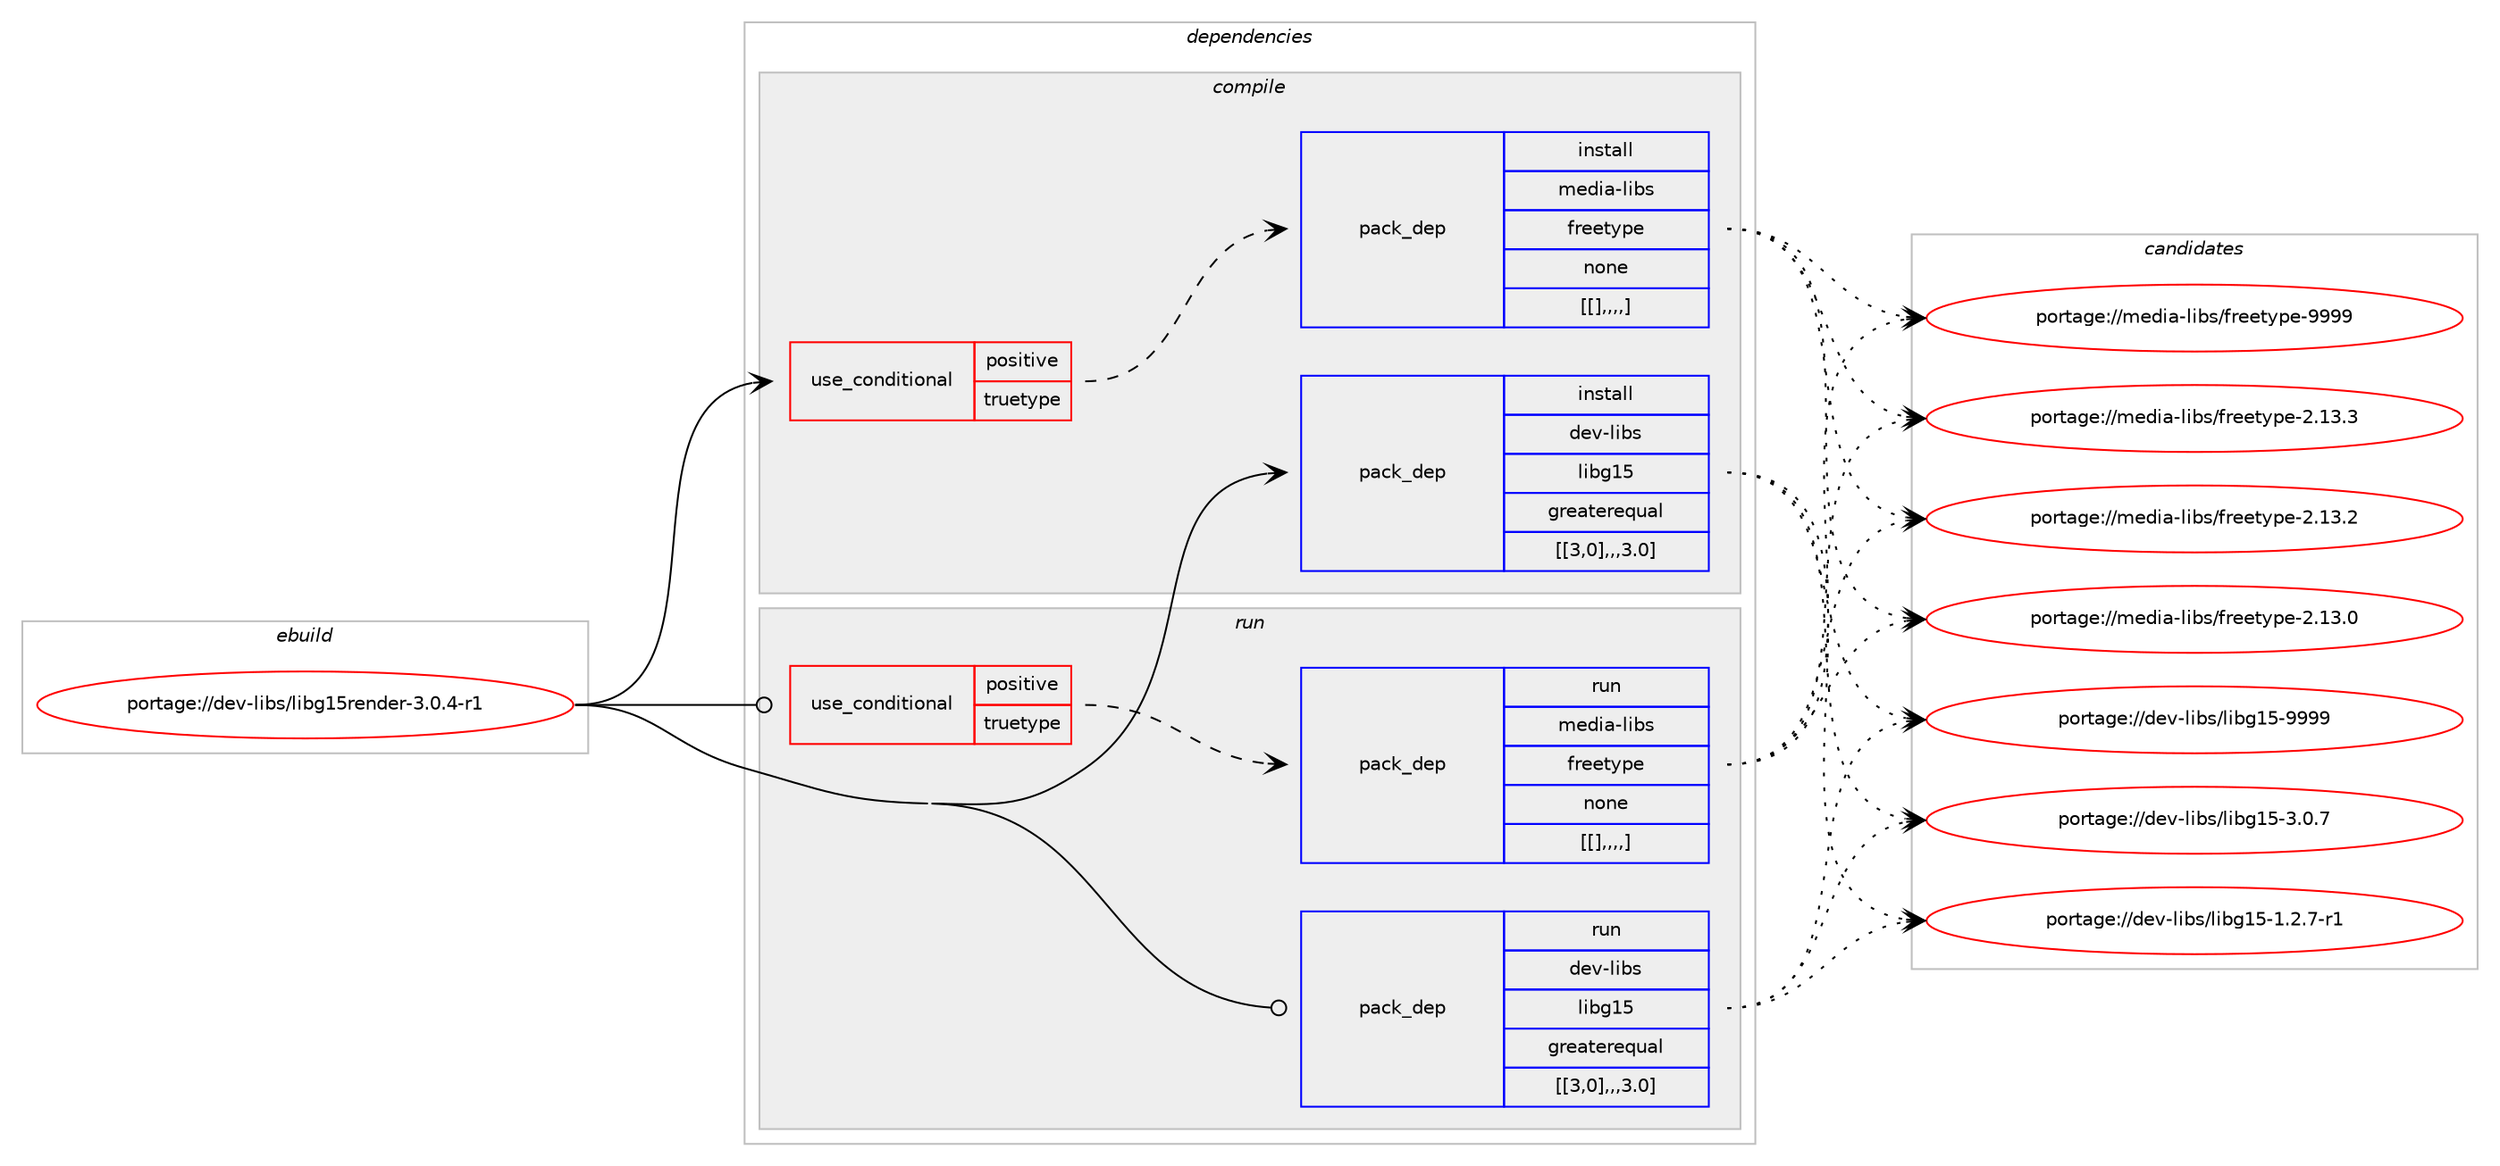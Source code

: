 digraph prolog {

# *************
# Graph options
# *************

newrank=true;
concentrate=true;
compound=true;
graph [rankdir=LR,fontname=Helvetica,fontsize=10,ranksep=1.5];#, ranksep=2.5, nodesep=0.2];
edge  [arrowhead=vee];
node  [fontname=Helvetica,fontsize=10];

# **********
# The ebuild
# **********

subgraph cluster_leftcol {
color=gray;
label=<<i>ebuild</i>>;
id [label="portage://dev-libs/libg15render-3.0.4-r1", color=red, width=4, href="../dev-libs/libg15render-3.0.4-r1.svg"];
}

# ****************
# The dependencies
# ****************

subgraph cluster_midcol {
color=gray;
label=<<i>dependencies</i>>;
subgraph cluster_compile {
fillcolor="#eeeeee";
style=filled;
label=<<i>compile</i>>;
subgraph cond27166 {
dependency110642 [label=<<TABLE BORDER="0" CELLBORDER="1" CELLSPACING="0" CELLPADDING="4"><TR><TD ROWSPAN="3" CELLPADDING="10">use_conditional</TD></TR><TR><TD>positive</TD></TR><TR><TD>truetype</TD></TR></TABLE>>, shape=none, color=red];
subgraph pack82313 {
dependency110643 [label=<<TABLE BORDER="0" CELLBORDER="1" CELLSPACING="0" CELLPADDING="4" WIDTH="220"><TR><TD ROWSPAN="6" CELLPADDING="30">pack_dep</TD></TR><TR><TD WIDTH="110">install</TD></TR><TR><TD>media-libs</TD></TR><TR><TD>freetype</TD></TR><TR><TD>none</TD></TR><TR><TD>[[],,,,]</TD></TR></TABLE>>, shape=none, color=blue];
}
dependency110642:e -> dependency110643:w [weight=20,style="dashed",arrowhead="vee"];
}
id:e -> dependency110642:w [weight=20,style="solid",arrowhead="vee"];
subgraph pack82314 {
dependency110644 [label=<<TABLE BORDER="0" CELLBORDER="1" CELLSPACING="0" CELLPADDING="4" WIDTH="220"><TR><TD ROWSPAN="6" CELLPADDING="30">pack_dep</TD></TR><TR><TD WIDTH="110">install</TD></TR><TR><TD>dev-libs</TD></TR><TR><TD>libg15</TD></TR><TR><TD>greaterequal</TD></TR><TR><TD>[[3,0],,,3.0]</TD></TR></TABLE>>, shape=none, color=blue];
}
id:e -> dependency110644:w [weight=20,style="solid",arrowhead="vee"];
}
subgraph cluster_compileandrun {
fillcolor="#eeeeee";
style=filled;
label=<<i>compile and run</i>>;
}
subgraph cluster_run {
fillcolor="#eeeeee";
style=filled;
label=<<i>run</i>>;
subgraph cond27167 {
dependency110645 [label=<<TABLE BORDER="0" CELLBORDER="1" CELLSPACING="0" CELLPADDING="4"><TR><TD ROWSPAN="3" CELLPADDING="10">use_conditional</TD></TR><TR><TD>positive</TD></TR><TR><TD>truetype</TD></TR></TABLE>>, shape=none, color=red];
subgraph pack82315 {
dependency110646 [label=<<TABLE BORDER="0" CELLBORDER="1" CELLSPACING="0" CELLPADDING="4" WIDTH="220"><TR><TD ROWSPAN="6" CELLPADDING="30">pack_dep</TD></TR><TR><TD WIDTH="110">run</TD></TR><TR><TD>media-libs</TD></TR><TR><TD>freetype</TD></TR><TR><TD>none</TD></TR><TR><TD>[[],,,,]</TD></TR></TABLE>>, shape=none, color=blue];
}
dependency110645:e -> dependency110646:w [weight=20,style="dashed",arrowhead="vee"];
}
id:e -> dependency110645:w [weight=20,style="solid",arrowhead="odot"];
subgraph pack82316 {
dependency110647 [label=<<TABLE BORDER="0" CELLBORDER="1" CELLSPACING="0" CELLPADDING="4" WIDTH="220"><TR><TD ROWSPAN="6" CELLPADDING="30">pack_dep</TD></TR><TR><TD WIDTH="110">run</TD></TR><TR><TD>dev-libs</TD></TR><TR><TD>libg15</TD></TR><TR><TD>greaterequal</TD></TR><TR><TD>[[3,0],,,3.0]</TD></TR></TABLE>>, shape=none, color=blue];
}
id:e -> dependency110647:w [weight=20,style="solid",arrowhead="odot"];
}
}

# **************
# The candidates
# **************

subgraph cluster_choices {
rank=same;
color=gray;
label=<<i>candidates</i>>;

subgraph choice82313 {
color=black;
nodesep=1;
choice109101100105974510810598115471021141011011161211121014557575757 [label="portage://media-libs/freetype-9999", color=red, width=4,href="../media-libs/freetype-9999.svg"];
choice1091011001059745108105981154710211410110111612111210145504649514651 [label="portage://media-libs/freetype-2.13.3", color=red, width=4,href="../media-libs/freetype-2.13.3.svg"];
choice1091011001059745108105981154710211410110111612111210145504649514650 [label="portage://media-libs/freetype-2.13.2", color=red, width=4,href="../media-libs/freetype-2.13.2.svg"];
choice1091011001059745108105981154710211410110111612111210145504649514648 [label="portage://media-libs/freetype-2.13.0", color=red, width=4,href="../media-libs/freetype-2.13.0.svg"];
dependency110643:e -> choice109101100105974510810598115471021141011011161211121014557575757:w [style=dotted,weight="100"];
dependency110643:e -> choice1091011001059745108105981154710211410110111612111210145504649514651:w [style=dotted,weight="100"];
dependency110643:e -> choice1091011001059745108105981154710211410110111612111210145504649514650:w [style=dotted,weight="100"];
dependency110643:e -> choice1091011001059745108105981154710211410110111612111210145504649514648:w [style=dotted,weight="100"];
}
subgraph choice82314 {
color=black;
nodesep=1;
choice1001011184510810598115471081059810349534557575757 [label="portage://dev-libs/libg15-9999", color=red, width=4,href="../dev-libs/libg15-9999.svg"];
choice100101118451081059811547108105981034953455146484655 [label="portage://dev-libs/libg15-3.0.7", color=red, width=4,href="../dev-libs/libg15-3.0.7.svg"];
choice1001011184510810598115471081059810349534549465046554511449 [label="portage://dev-libs/libg15-1.2.7-r1", color=red, width=4,href="../dev-libs/libg15-1.2.7-r1.svg"];
dependency110644:e -> choice1001011184510810598115471081059810349534557575757:w [style=dotted,weight="100"];
dependency110644:e -> choice100101118451081059811547108105981034953455146484655:w [style=dotted,weight="100"];
dependency110644:e -> choice1001011184510810598115471081059810349534549465046554511449:w [style=dotted,weight="100"];
}
subgraph choice82315 {
color=black;
nodesep=1;
choice109101100105974510810598115471021141011011161211121014557575757 [label="portage://media-libs/freetype-9999", color=red, width=4,href="../media-libs/freetype-9999.svg"];
choice1091011001059745108105981154710211410110111612111210145504649514651 [label="portage://media-libs/freetype-2.13.3", color=red, width=4,href="../media-libs/freetype-2.13.3.svg"];
choice1091011001059745108105981154710211410110111612111210145504649514650 [label="portage://media-libs/freetype-2.13.2", color=red, width=4,href="../media-libs/freetype-2.13.2.svg"];
choice1091011001059745108105981154710211410110111612111210145504649514648 [label="portage://media-libs/freetype-2.13.0", color=red, width=4,href="../media-libs/freetype-2.13.0.svg"];
dependency110646:e -> choice109101100105974510810598115471021141011011161211121014557575757:w [style=dotted,weight="100"];
dependency110646:e -> choice1091011001059745108105981154710211410110111612111210145504649514651:w [style=dotted,weight="100"];
dependency110646:e -> choice1091011001059745108105981154710211410110111612111210145504649514650:w [style=dotted,weight="100"];
dependency110646:e -> choice1091011001059745108105981154710211410110111612111210145504649514648:w [style=dotted,weight="100"];
}
subgraph choice82316 {
color=black;
nodesep=1;
choice1001011184510810598115471081059810349534557575757 [label="portage://dev-libs/libg15-9999", color=red, width=4,href="../dev-libs/libg15-9999.svg"];
choice100101118451081059811547108105981034953455146484655 [label="portage://dev-libs/libg15-3.0.7", color=red, width=4,href="../dev-libs/libg15-3.0.7.svg"];
choice1001011184510810598115471081059810349534549465046554511449 [label="portage://dev-libs/libg15-1.2.7-r1", color=red, width=4,href="../dev-libs/libg15-1.2.7-r1.svg"];
dependency110647:e -> choice1001011184510810598115471081059810349534557575757:w [style=dotted,weight="100"];
dependency110647:e -> choice100101118451081059811547108105981034953455146484655:w [style=dotted,weight="100"];
dependency110647:e -> choice1001011184510810598115471081059810349534549465046554511449:w [style=dotted,weight="100"];
}
}

}
